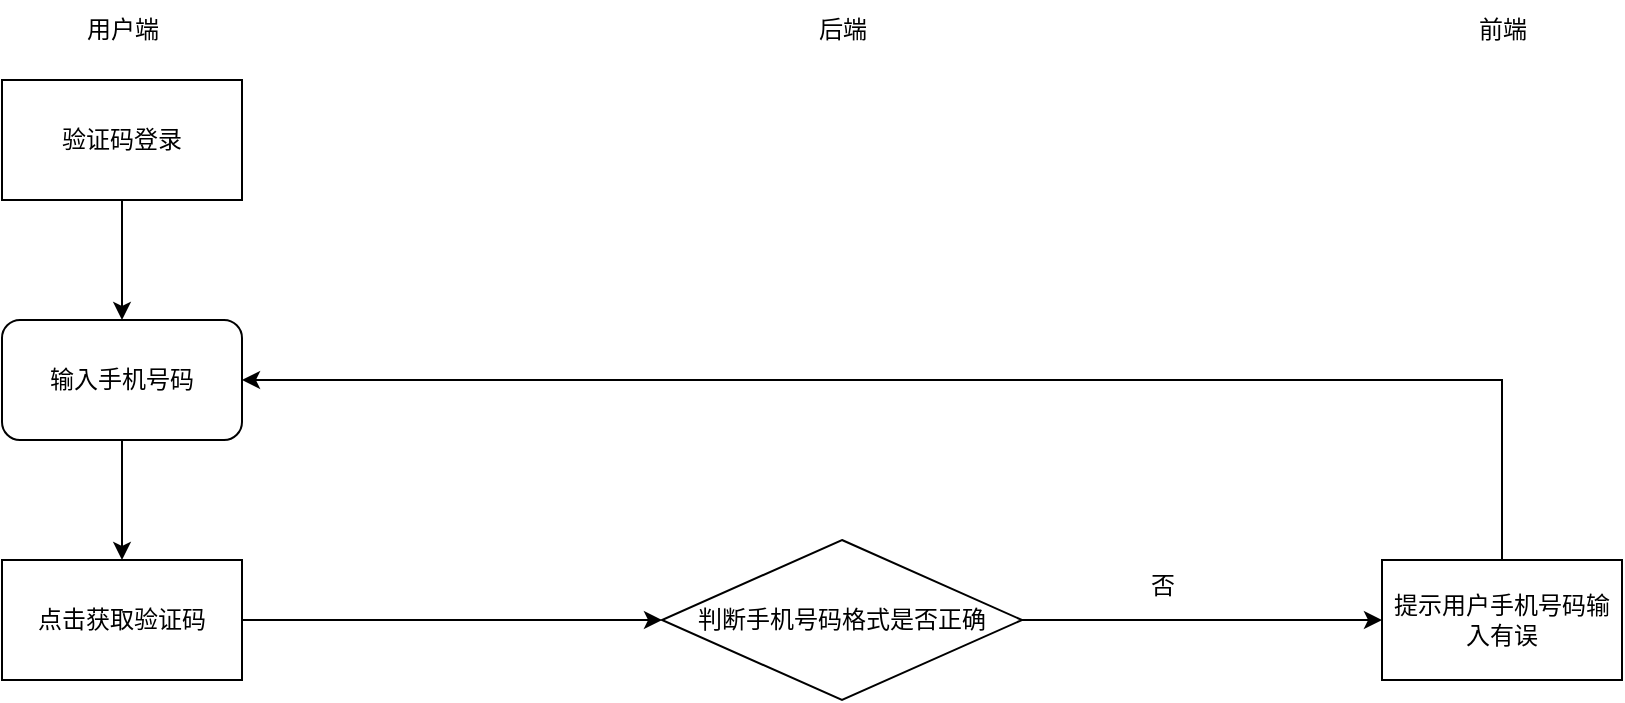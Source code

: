 <mxfile version="21.2.1" type="github">
  <diagram name="第 1 页" id="wBqTDlrh9hlUzduM-qcQ">
    <mxGraphModel dx="1110" dy="630" grid="1" gridSize="10" guides="1" tooltips="1" connect="1" arrows="1" fold="1" page="1" pageScale="1" pageWidth="827" pageHeight="1169" math="0" shadow="0">
      <root>
        <mxCell id="0" />
        <mxCell id="1" parent="0" />
        <mxCell id="Xt2UL79NBrmuucX9y0JM-1" value="验证码登录" style="rounded=0;whiteSpace=wrap;html=1;" vertex="1" parent="1">
          <mxGeometry x="120" y="40" width="120" height="60" as="geometry" />
        </mxCell>
        <mxCell id="Xt2UL79NBrmuucX9y0JM-2" value="输入手机号码" style="rounded=1;whiteSpace=wrap;html=1;" vertex="1" parent="1">
          <mxGeometry x="120" y="160" width="120" height="60" as="geometry" />
        </mxCell>
        <mxCell id="Xt2UL79NBrmuucX9y0JM-4" value="" style="endArrow=classic;html=1;rounded=0;exitX=0.5;exitY=1;exitDx=0;exitDy=0;entryX=0.5;entryY=0;entryDx=0;entryDy=0;" edge="1" parent="1" source="Xt2UL79NBrmuucX9y0JM-1" target="Xt2UL79NBrmuucX9y0JM-2">
          <mxGeometry width="50" height="50" relative="1" as="geometry">
            <mxPoint x="410" y="220" as="sourcePoint" />
            <mxPoint x="460" y="170" as="targetPoint" />
          </mxGeometry>
        </mxCell>
        <mxCell id="Xt2UL79NBrmuucX9y0JM-5" value="用户端" style="text;html=1;align=center;verticalAlign=middle;resizable=0;points=[];autosize=1;strokeColor=none;fillColor=none;" vertex="1" parent="1">
          <mxGeometry x="150" width="60" height="30" as="geometry" />
        </mxCell>
        <mxCell id="Xt2UL79NBrmuucX9y0JM-18" style="edgeStyle=orthogonalEdgeStyle;rounded=0;orthogonalLoop=1;jettySize=auto;html=1;exitX=1;exitY=0.5;exitDx=0;exitDy=0;entryX=0;entryY=0.5;entryDx=0;entryDy=0;" edge="1" parent="1" source="Xt2UL79NBrmuucX9y0JM-11" target="Xt2UL79NBrmuucX9y0JM-15">
          <mxGeometry relative="1" as="geometry" />
        </mxCell>
        <mxCell id="Xt2UL79NBrmuucX9y0JM-11" value="点击获取验证码" style="rounded=0;whiteSpace=wrap;html=1;" vertex="1" parent="1">
          <mxGeometry x="120" y="280" width="120" height="60" as="geometry" />
        </mxCell>
        <mxCell id="Xt2UL79NBrmuucX9y0JM-12" value="" style="endArrow=classic;html=1;rounded=0;exitX=0.5;exitY=1;exitDx=0;exitDy=0;entryX=0.5;entryY=0;entryDx=0;entryDy=0;" edge="1" parent="1" source="Xt2UL79NBrmuucX9y0JM-2" target="Xt2UL79NBrmuucX9y0JM-11">
          <mxGeometry width="50" height="50" relative="1" as="geometry">
            <mxPoint x="410" y="210" as="sourcePoint" />
            <mxPoint x="460" y="160" as="targetPoint" />
          </mxGeometry>
        </mxCell>
        <mxCell id="Xt2UL79NBrmuucX9y0JM-13" value="后端" style="text;html=1;align=center;verticalAlign=middle;resizable=0;points=[];autosize=1;strokeColor=none;fillColor=none;" vertex="1" parent="1">
          <mxGeometry x="515" width="50" height="30" as="geometry" />
        </mxCell>
        <mxCell id="Xt2UL79NBrmuucX9y0JM-14" value="前端" style="text;html=1;align=center;verticalAlign=middle;resizable=0;points=[];autosize=1;strokeColor=none;fillColor=none;" vertex="1" parent="1">
          <mxGeometry x="845" width="50" height="30" as="geometry" />
        </mxCell>
        <mxCell id="Xt2UL79NBrmuucX9y0JM-21" style="edgeStyle=orthogonalEdgeStyle;rounded=0;orthogonalLoop=1;jettySize=auto;html=1;exitX=1;exitY=0.5;exitDx=0;exitDy=0;" edge="1" parent="1" source="Xt2UL79NBrmuucX9y0JM-15" target="Xt2UL79NBrmuucX9y0JM-20">
          <mxGeometry relative="1" as="geometry" />
        </mxCell>
        <mxCell id="Xt2UL79NBrmuucX9y0JM-15" value="判断手机号码格式是否正确" style="rhombus;whiteSpace=wrap;html=1;" vertex="1" parent="1">
          <mxGeometry x="450" y="270" width="180" height="80" as="geometry" />
        </mxCell>
        <mxCell id="Xt2UL79NBrmuucX9y0JM-23" style="edgeStyle=orthogonalEdgeStyle;rounded=0;orthogonalLoop=1;jettySize=auto;html=1;exitX=0.5;exitY=0;exitDx=0;exitDy=0;entryX=1;entryY=0.5;entryDx=0;entryDy=0;" edge="1" parent="1" source="Xt2UL79NBrmuucX9y0JM-20" target="Xt2UL79NBrmuucX9y0JM-2">
          <mxGeometry relative="1" as="geometry" />
        </mxCell>
        <mxCell id="Xt2UL79NBrmuucX9y0JM-20" value="提示用户手机号码输入有误" style="whiteSpace=wrap;html=1;" vertex="1" parent="1">
          <mxGeometry x="810" y="280" width="120" height="60" as="geometry" />
        </mxCell>
        <mxCell id="Xt2UL79NBrmuucX9y0JM-22" value="否" style="text;html=1;align=center;verticalAlign=middle;resizable=0;points=[];autosize=1;strokeColor=none;fillColor=none;" vertex="1" parent="1">
          <mxGeometry x="680" y="278" width="40" height="30" as="geometry" />
        </mxCell>
      </root>
    </mxGraphModel>
  </diagram>
</mxfile>
